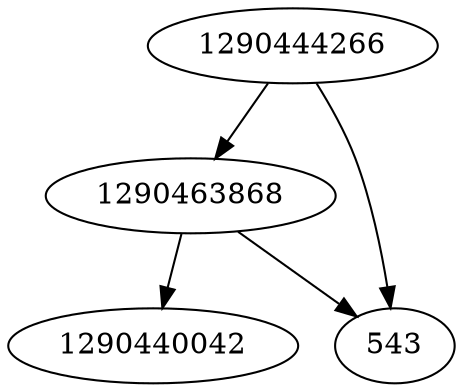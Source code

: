 strict digraph  {
1290444266;
1290463868;
1290440042;
543;
1290444266 -> 543;
1290444266 -> 1290463868;
1290463868 -> 543;
1290463868 -> 1290440042;
}
